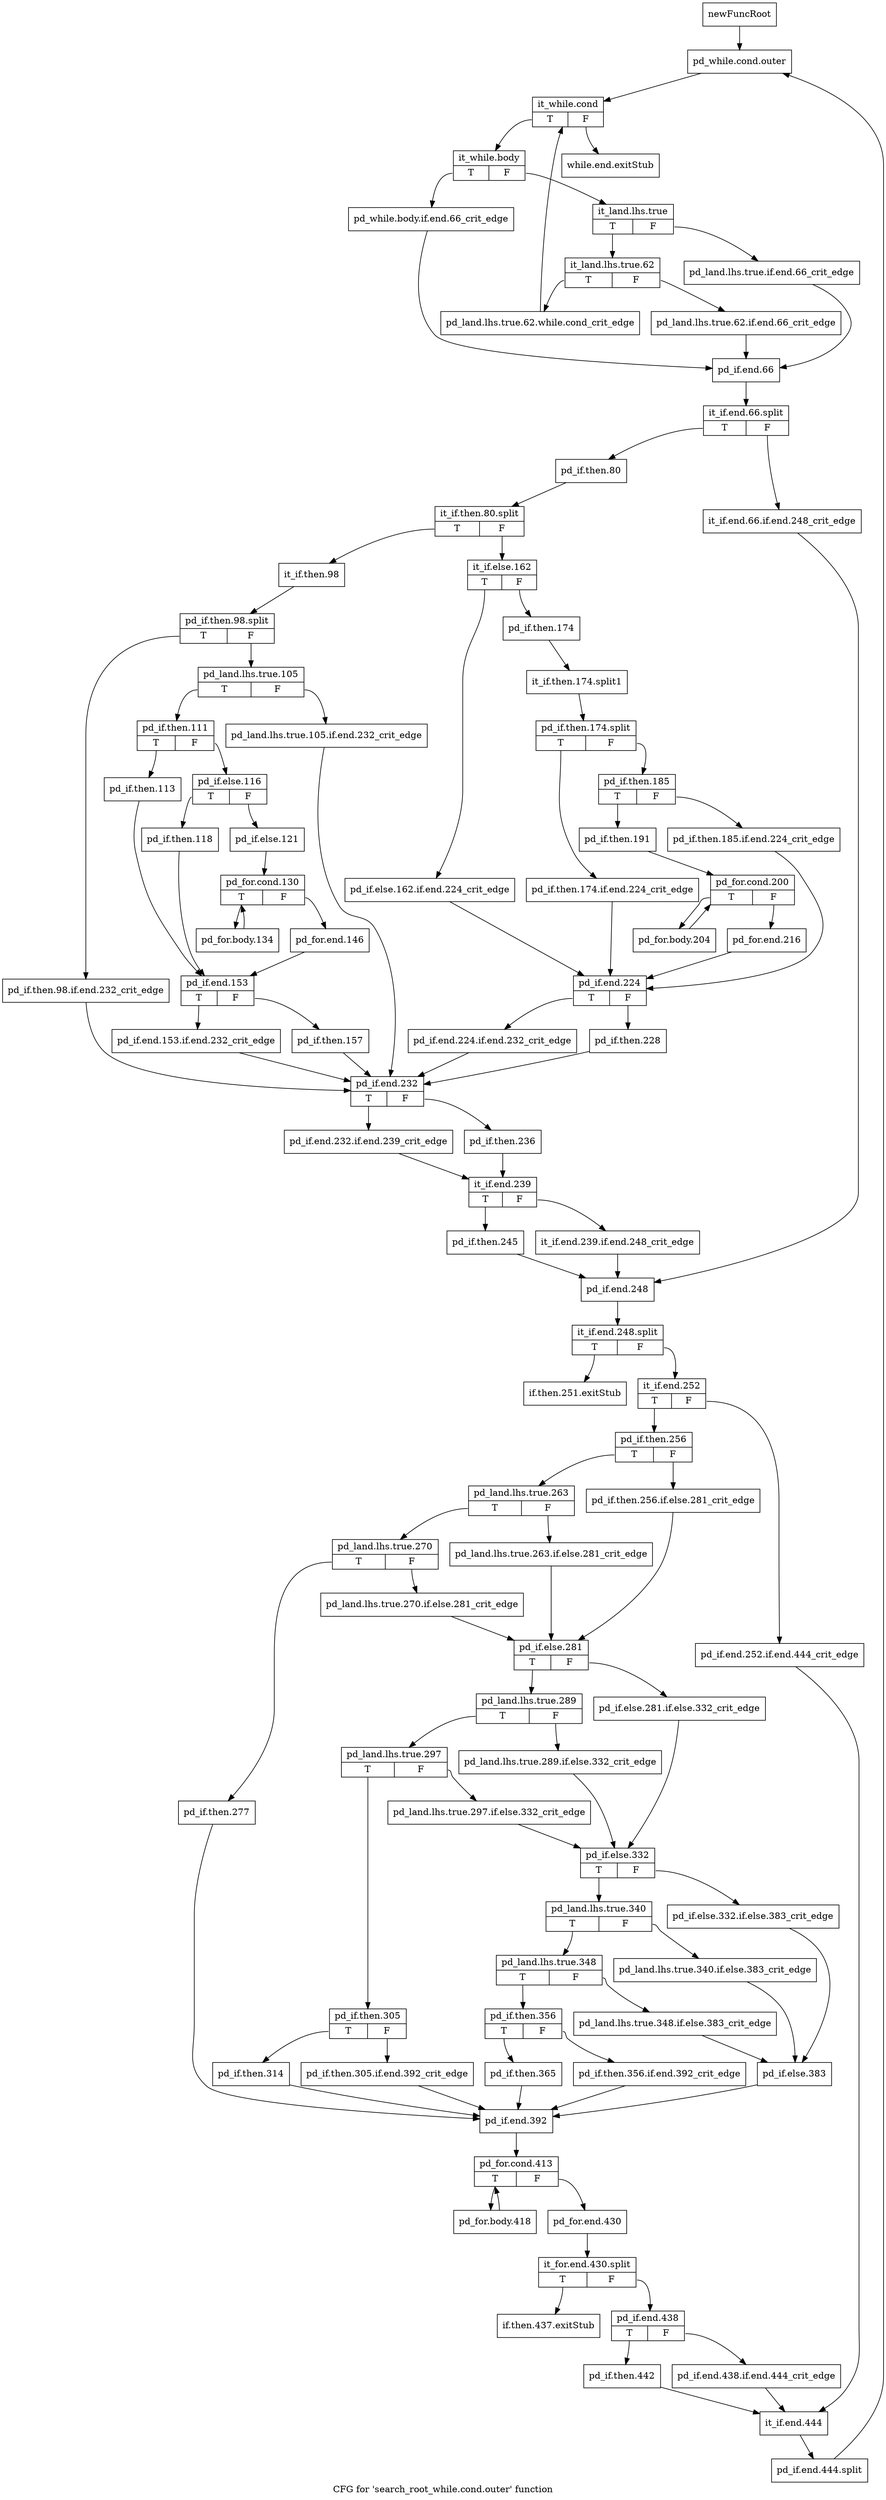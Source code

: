 digraph "CFG for 'search_root_while.cond.outer' function" {
	label="CFG for 'search_root_while.cond.outer' function";

	Node0x11276e0 [shape=record,label="{newFuncRoot}"];
	Node0x11276e0 -> Node0x1127820;
	Node0x1127730 [shape=record,label="{while.end.exitStub}"];
	Node0x1127780 [shape=record,label="{if.then.251.exitStub}"];
	Node0x11277d0 [shape=record,label="{if.then.437.exitStub}"];
	Node0x1127820 [shape=record,label="{pd_while.cond.outer}"];
	Node0x1127820 -> Node0x1127870;
	Node0x1127870 [shape=record,label="{it_while.cond|{<s0>T|<s1>F}}"];
	Node0x1127870:s0 -> Node0x11278c0;
	Node0x1127870:s1 -> Node0x1127730;
	Node0x11278c0 [shape=record,label="{it_while.body|{<s0>T|<s1>F}}"];
	Node0x11278c0:s0 -> Node0x1127aa0;
	Node0x11278c0:s1 -> Node0x1127910;
	Node0x1127910 [shape=record,label="{it_land.lhs.true|{<s0>T|<s1>F}}"];
	Node0x1127910:s0 -> Node0x11279b0;
	Node0x1127910:s1 -> Node0x1127960;
	Node0x1127960 [shape=record,label="{pd_land.lhs.true.if.end.66_crit_edge}"];
	Node0x1127960 -> Node0x1127af0;
	Node0x11279b0 [shape=record,label="{it_land.lhs.true.62|{<s0>T|<s1>F}}"];
	Node0x11279b0:s0 -> Node0x1127a50;
	Node0x11279b0:s1 -> Node0x1127a00;
	Node0x1127a00 [shape=record,label="{pd_land.lhs.true.62.if.end.66_crit_edge}"];
	Node0x1127a00 -> Node0x1127af0;
	Node0x1127a50 [shape=record,label="{pd_land.lhs.true.62.while.cond_crit_edge}"];
	Node0x1127a50 -> Node0x1127870;
	Node0x1127aa0 [shape=record,label="{pd_while.body.if.end.66_crit_edge}"];
	Node0x1127aa0 -> Node0x1127af0;
	Node0x1127af0 [shape=record,label="{pd_if.end.66}"];
	Node0x1127af0 -> Node0x13de9f0;
	Node0x13de9f0 [shape=record,label="{it_if.end.66.split|{<s0>T|<s1>F}}"];
	Node0x13de9f0:s0 -> Node0x1127b90;
	Node0x13de9f0:s1 -> Node0x1127b40;
	Node0x1127b40 [shape=record,label="{it_if.end.66.if.end.248_crit_edge}"];
	Node0x1127b40 -> Node0x1128680;
	Node0x1127b90 [shape=record,label="{pd_if.then.80}"];
	Node0x1127b90 -> Node0x13dd160;
	Node0x13dd160 [shape=record,label="{it_if.then.80.split|{<s0>T|<s1>F}}"];
	Node0x13dd160:s0 -> Node0x1127ff0;
	Node0x13dd160:s1 -> Node0x1127be0;
	Node0x1127be0 [shape=record,label="{it_if.else.162|{<s0>T|<s1>F}}"];
	Node0x1127be0:s0 -> Node0x1127eb0;
	Node0x1127be0:s1 -> Node0x1127c30;
	Node0x1127c30 [shape=record,label="{pd_if.then.174}"];
	Node0x1127c30 -> Node0x13dcfd0;
	Node0x13dcfd0 [shape=record,label="{it_if.then.174.split1}"];
	Node0x13dcfd0 -> Node0x13dd1e0;
	Node0x13dd1e0 [shape=record,label="{pd_if.then.174.split|{<s0>T|<s1>F}}"];
	Node0x13dd1e0:s0 -> Node0x1127e60;
	Node0x13dd1e0:s1 -> Node0x1127c80;
	Node0x1127c80 [shape=record,label="{pd_if.then.185|{<s0>T|<s1>F}}"];
	Node0x1127c80:s0 -> Node0x1127d20;
	Node0x1127c80:s1 -> Node0x1127cd0;
	Node0x1127cd0 [shape=record,label="{pd_if.then.185.if.end.224_crit_edge}"];
	Node0x1127cd0 -> Node0x1127f00;
	Node0x1127d20 [shape=record,label="{pd_if.then.191}"];
	Node0x1127d20 -> Node0x1127d70;
	Node0x1127d70 [shape=record,label="{pd_for.cond.200|{<s0>T|<s1>F}}"];
	Node0x1127d70:s0 -> Node0x1127e10;
	Node0x1127d70:s1 -> Node0x1127dc0;
	Node0x1127dc0 [shape=record,label="{pd_for.end.216}"];
	Node0x1127dc0 -> Node0x1127f00;
	Node0x1127e10 [shape=record,label="{pd_for.body.204}"];
	Node0x1127e10 -> Node0x1127d70;
	Node0x1127e60 [shape=record,label="{pd_if.then.174.if.end.224_crit_edge}"];
	Node0x1127e60 -> Node0x1127f00;
	Node0x1127eb0 [shape=record,label="{pd_if.else.162.if.end.224_crit_edge}"];
	Node0x1127eb0 -> Node0x1127f00;
	Node0x1127f00 [shape=record,label="{pd_if.end.224|{<s0>T|<s1>F}}"];
	Node0x1127f00:s0 -> Node0x1127fa0;
	Node0x1127f00:s1 -> Node0x1127f50;
	Node0x1127f50 [shape=record,label="{pd_if.then.228}"];
	Node0x1127f50 -> Node0x11284a0;
	Node0x1127fa0 [shape=record,label="{pd_if.end.224.if.end.232_crit_edge}"];
	Node0x1127fa0 -> Node0x11284a0;
	Node0x1127ff0 [shape=record,label="{it_if.then.98}"];
	Node0x1127ff0 -> Node0x13dc660;
	Node0x13dc660 [shape=record,label="{pd_if.then.98.split|{<s0>T|<s1>F}}"];
	Node0x13dc660:s0 -> Node0x1128450;
	Node0x13dc660:s1 -> Node0x1128040;
	Node0x1128040 [shape=record,label="{pd_land.lhs.true.105|{<s0>T|<s1>F}}"];
	Node0x1128040:s0 -> Node0x11280e0;
	Node0x1128040:s1 -> Node0x1128090;
	Node0x1128090 [shape=record,label="{pd_land.lhs.true.105.if.end.232_crit_edge}"];
	Node0x1128090 -> Node0x11284a0;
	Node0x11280e0 [shape=record,label="{pd_if.then.111|{<s0>T|<s1>F}}"];
	Node0x11280e0:s0 -> Node0x1128310;
	Node0x11280e0:s1 -> Node0x1128130;
	Node0x1128130 [shape=record,label="{pd_if.else.116|{<s0>T|<s1>F}}"];
	Node0x1128130:s0 -> Node0x11282c0;
	Node0x1128130:s1 -> Node0x1128180;
	Node0x1128180 [shape=record,label="{pd_if.else.121}"];
	Node0x1128180 -> Node0x11281d0;
	Node0x11281d0 [shape=record,label="{pd_for.cond.130|{<s0>T|<s1>F}}"];
	Node0x11281d0:s0 -> Node0x1128270;
	Node0x11281d0:s1 -> Node0x1128220;
	Node0x1128220 [shape=record,label="{pd_for.end.146}"];
	Node0x1128220 -> Node0x1128360;
	Node0x1128270 [shape=record,label="{pd_for.body.134}"];
	Node0x1128270 -> Node0x11281d0;
	Node0x11282c0 [shape=record,label="{pd_if.then.118}"];
	Node0x11282c0 -> Node0x1128360;
	Node0x1128310 [shape=record,label="{pd_if.then.113}"];
	Node0x1128310 -> Node0x1128360;
	Node0x1128360 [shape=record,label="{pd_if.end.153|{<s0>T|<s1>F}}"];
	Node0x1128360:s0 -> Node0x1128400;
	Node0x1128360:s1 -> Node0x11283b0;
	Node0x11283b0 [shape=record,label="{pd_if.then.157}"];
	Node0x11283b0 -> Node0x11284a0;
	Node0x1128400 [shape=record,label="{pd_if.end.153.if.end.232_crit_edge}"];
	Node0x1128400 -> Node0x11284a0;
	Node0x1128450 [shape=record,label="{pd_if.then.98.if.end.232_crit_edge}"];
	Node0x1128450 -> Node0x11284a0;
	Node0x11284a0 [shape=record,label="{pd_if.end.232|{<s0>T|<s1>F}}"];
	Node0x11284a0:s0 -> Node0x1128540;
	Node0x11284a0:s1 -> Node0x11284f0;
	Node0x11284f0 [shape=record,label="{pd_if.then.236}"];
	Node0x11284f0 -> Node0x1128590;
	Node0x1128540 [shape=record,label="{pd_if.end.232.if.end.239_crit_edge}"];
	Node0x1128540 -> Node0x1128590;
	Node0x1128590 [shape=record,label="{it_if.end.239|{<s0>T|<s1>F}}"];
	Node0x1128590:s0 -> Node0x1128630;
	Node0x1128590:s1 -> Node0x11285e0;
	Node0x11285e0 [shape=record,label="{it_if.end.239.if.end.248_crit_edge}"];
	Node0x11285e0 -> Node0x1128680;
	Node0x1128630 [shape=record,label="{pd_if.then.245}"];
	Node0x1128630 -> Node0x1128680;
	Node0x1128680 [shape=record,label="{pd_if.end.248}"];
	Node0x1128680 -> Node0x13dc450;
	Node0x13dc450 [shape=record,label="{it_if.end.248.split|{<s0>T|<s1>F}}"];
	Node0x13dc450:s0 -> Node0x1127780;
	Node0x13dc450:s1 -> Node0x11286d0;
	Node0x11286d0 [shape=record,label="{it_if.end.252|{<s0>T|<s1>F}}"];
	Node0x11286d0:s0 -> Node0x1128770;
	Node0x11286d0:s1 -> Node0x1128720;
	Node0x1128720 [shape=record,label="{pd_if.end.252.if.end.444_crit_edge}"];
	Node0x1128720 -> Node0x1129170;
	Node0x1128770 [shape=record,label="{pd_if.then.256|{<s0>T|<s1>F}}"];
	Node0x1128770:s0 -> Node0x1128810;
	Node0x1128770:s1 -> Node0x11287c0;
	Node0x11287c0 [shape=record,label="{pd_if.then.256.if.else.281_crit_edge}"];
	Node0x11287c0 -> Node0x1128950;
	Node0x1128810 [shape=record,label="{pd_land.lhs.true.263|{<s0>T|<s1>F}}"];
	Node0x1128810:s0 -> Node0x11288b0;
	Node0x1128810:s1 -> Node0x1128860;
	Node0x1128860 [shape=record,label="{pd_land.lhs.true.263.if.else.281_crit_edge}"];
	Node0x1128860 -> Node0x1128950;
	Node0x11288b0 [shape=record,label="{pd_land.lhs.true.270|{<s0>T|<s1>F}}"];
	Node0x11288b0:s0 -> Node0x1128f40;
	Node0x11288b0:s1 -> Node0x1128900;
	Node0x1128900 [shape=record,label="{pd_land.lhs.true.270.if.else.281_crit_edge}"];
	Node0x1128900 -> Node0x1128950;
	Node0x1128950 [shape=record,label="{pd_if.else.281|{<s0>T|<s1>F}}"];
	Node0x1128950:s0 -> Node0x11289f0;
	Node0x1128950:s1 -> Node0x11289a0;
	Node0x11289a0 [shape=record,label="{pd_if.else.281.if.else.332_crit_edge}"];
	Node0x11289a0 -> Node0x1128b30;
	Node0x11289f0 [shape=record,label="{pd_land.lhs.true.289|{<s0>T|<s1>F}}"];
	Node0x11289f0:s0 -> Node0x1128a90;
	Node0x11289f0:s1 -> Node0x1128a40;
	Node0x1128a40 [shape=record,label="{pd_land.lhs.true.289.if.else.332_crit_edge}"];
	Node0x1128a40 -> Node0x1128b30;
	Node0x1128a90 [shape=record,label="{pd_land.lhs.true.297|{<s0>T|<s1>F}}"];
	Node0x1128a90:s0 -> Node0x1128e50;
	Node0x1128a90:s1 -> Node0x1128ae0;
	Node0x1128ae0 [shape=record,label="{pd_land.lhs.true.297.if.else.332_crit_edge}"];
	Node0x1128ae0 -> Node0x1128b30;
	Node0x1128b30 [shape=record,label="{pd_if.else.332|{<s0>T|<s1>F}}"];
	Node0x1128b30:s0 -> Node0x1128bd0;
	Node0x1128b30:s1 -> Node0x1128b80;
	Node0x1128b80 [shape=record,label="{pd_if.else.332.if.else.383_crit_edge}"];
	Node0x1128b80 -> Node0x1128d10;
	Node0x1128bd0 [shape=record,label="{pd_land.lhs.true.340|{<s0>T|<s1>F}}"];
	Node0x1128bd0:s0 -> Node0x1128c70;
	Node0x1128bd0:s1 -> Node0x1128c20;
	Node0x1128c20 [shape=record,label="{pd_land.lhs.true.340.if.else.383_crit_edge}"];
	Node0x1128c20 -> Node0x1128d10;
	Node0x1128c70 [shape=record,label="{pd_land.lhs.true.348|{<s0>T|<s1>F}}"];
	Node0x1128c70:s0 -> Node0x1128d60;
	Node0x1128c70:s1 -> Node0x1128cc0;
	Node0x1128cc0 [shape=record,label="{pd_land.lhs.true.348.if.else.383_crit_edge}"];
	Node0x1128cc0 -> Node0x1128d10;
	Node0x1128d10 [shape=record,label="{pd_if.else.383}"];
	Node0x1128d10 -> Node0x1128f90;
	Node0x1128d60 [shape=record,label="{pd_if.then.356|{<s0>T|<s1>F}}"];
	Node0x1128d60:s0 -> Node0x1128e00;
	Node0x1128d60:s1 -> Node0x1128db0;
	Node0x1128db0 [shape=record,label="{pd_if.then.356.if.end.392_crit_edge}"];
	Node0x1128db0 -> Node0x1128f90;
	Node0x1128e00 [shape=record,label="{pd_if.then.365}"];
	Node0x1128e00 -> Node0x1128f90;
	Node0x1128e50 [shape=record,label="{pd_if.then.305|{<s0>T|<s1>F}}"];
	Node0x1128e50:s0 -> Node0x1128ef0;
	Node0x1128e50:s1 -> Node0x1128ea0;
	Node0x1128ea0 [shape=record,label="{pd_if.then.305.if.end.392_crit_edge}"];
	Node0x1128ea0 -> Node0x1128f90;
	Node0x1128ef0 [shape=record,label="{pd_if.then.314}"];
	Node0x1128ef0 -> Node0x1128f90;
	Node0x1128f40 [shape=record,label="{pd_if.then.277}"];
	Node0x1128f40 -> Node0x1128f90;
	Node0x1128f90 [shape=record,label="{pd_if.end.392}"];
	Node0x1128f90 -> Node0x1128fe0;
	Node0x1128fe0 [shape=record,label="{pd_for.cond.413|{<s0>T|<s1>F}}"];
	Node0x1128fe0:s0 -> Node0x11291c0;
	Node0x1128fe0:s1 -> Node0x1129030;
	Node0x1129030 [shape=record,label="{pd_for.end.430}"];
	Node0x1129030 -> Node0x13db7f0;
	Node0x13db7f0 [shape=record,label="{it_for.end.430.split|{<s0>T|<s1>F}}"];
	Node0x13db7f0:s0 -> Node0x11277d0;
	Node0x13db7f0:s1 -> Node0x1129080;
	Node0x1129080 [shape=record,label="{pd_if.end.438|{<s0>T|<s1>F}}"];
	Node0x1129080:s0 -> Node0x1129120;
	Node0x1129080:s1 -> Node0x11290d0;
	Node0x11290d0 [shape=record,label="{pd_if.end.438.if.end.444_crit_edge}"];
	Node0x11290d0 -> Node0x1129170;
	Node0x1129120 [shape=record,label="{pd_if.then.442}"];
	Node0x1129120 -> Node0x1129170;
	Node0x1129170 [shape=record,label="{it_if.end.444}"];
	Node0x1129170 -> Node0x13db770;
	Node0x13db770 [shape=record,label="{pd_if.end.444.split}"];
	Node0x13db770 -> Node0x1127820;
	Node0x11291c0 [shape=record,label="{pd_for.body.418}"];
	Node0x11291c0 -> Node0x1128fe0;
}
